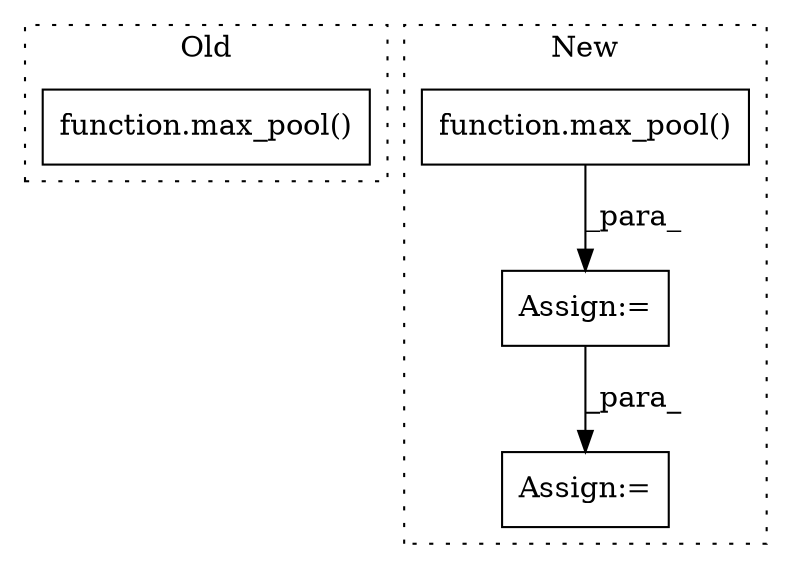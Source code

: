 digraph G {
subgraph cluster0 {
1 [label="function.max_pool()" a="75" s="15413,15439" l="9,1" shape="box"];
label = "Old";
style="dotted";
}
subgraph cluster1 {
2 [label="function.max_pool()" a="75" s="15459,15470" l="9,1" shape="box"];
3 [label="Assign:=" a="68" s="15456" l="3" shape="box"];
4 [label="Assign:=" a="68" s="15538" l="3" shape="box"];
label = "New";
style="dotted";
}
2 -> 3 [label="_para_"];
3 -> 4 [label="_para_"];
}